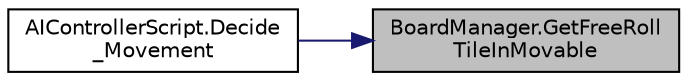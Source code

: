 digraph "BoardManager.GetFreeRollTileInMovable"
{
 // LATEX_PDF_SIZE
  edge [fontname="Helvetica",fontsize="10",labelfontname="Helvetica",labelfontsize="10"];
  node [fontname="Helvetica",fontsize="10",shape=record];
  rankdir="RL";
  Node1 [label="BoardManager.GetFreeRoll\lTileInMovable",height=0.2,width=0.4,color="black", fillcolor="grey75", style="filled", fontcolor="black",tooltip="Gets an free roll tile from Movable list return null if none found"];
  Node1 -> Node2 [dir="back",color="midnightblue",fontsize="10",style="solid",fontname="Helvetica"];
  Node2 [label="AIControllerScript.Decide\l_Movement",height=0.2,width=0.4,color="black", fillcolor="white", style="filled",URL="$class_a_i_controller_script.html#af04897fa0ae4ed5e472dea79bce8d7df",tooltip="Decides where the AI should move to this should match the flow chart of the AI"];
}
